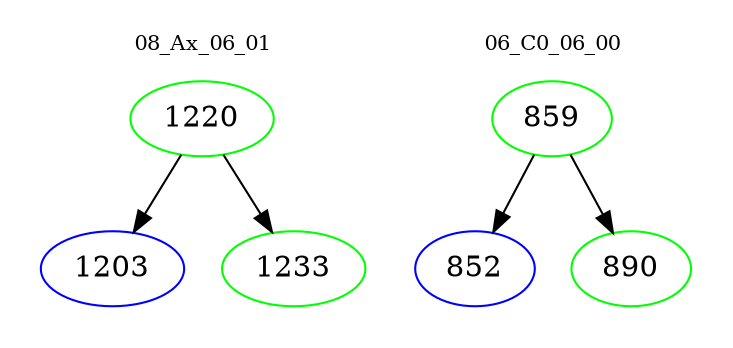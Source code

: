 digraph{
subgraph cluster_0 {
color = white
label = "08_Ax_06_01";
fontsize=10;
T0_1220 [label="1220", color="green"]
T0_1220 -> T0_1203 [color="black"]
T0_1203 [label="1203", color="blue"]
T0_1220 -> T0_1233 [color="black"]
T0_1233 [label="1233", color="green"]
}
subgraph cluster_1 {
color = white
label = "06_C0_06_00";
fontsize=10;
T1_859 [label="859", color="green"]
T1_859 -> T1_852 [color="black"]
T1_852 [label="852", color="blue"]
T1_859 -> T1_890 [color="black"]
T1_890 [label="890", color="green"]
}
}
